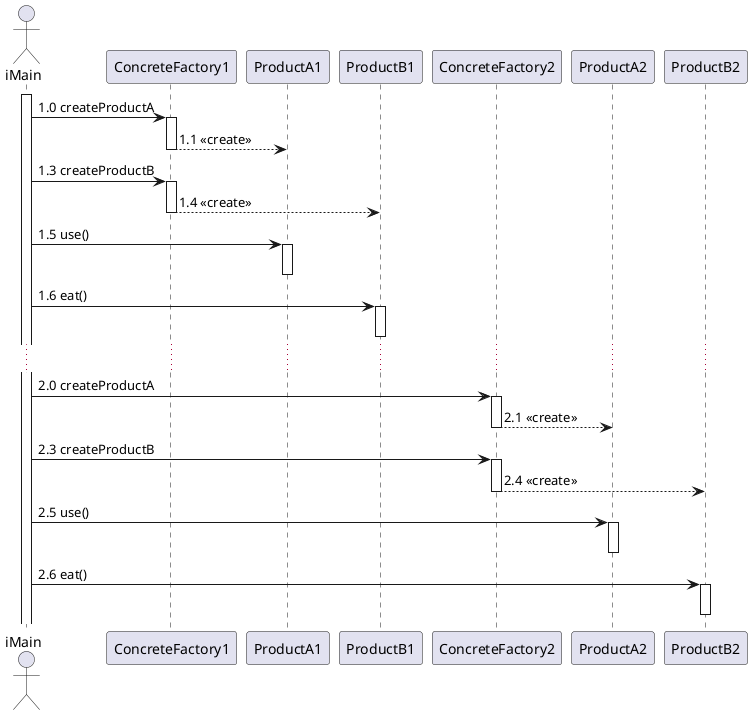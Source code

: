 @startuml mainframe
actor iMain
participant ConcreteFactory1

activate iMain
iMain -> ConcreteFactory1: 1.0 createProductA
activate ConcreteFactory1
ConcreteFactory1 --> ProductA1: 1.1 <<create>>
deactivate ConcreteFactory1

iMain -> ConcreteFactory1: 1.3 createProductB
activate ConcreteFactory1
ConcreteFactory1 --> ProductB1: 1.4 <<create>>
deactivate ConcreteFactory1

iMain -> ProductA1: 1.5 use()
activate ProductA1
deactivate ProductA1

iMain -> ProductB1: 1.6 eat()
activate ProductB1
deactivate ProductB1

......

iMain -> ConcreteFactory2: 2.0 createProductA
activate ConcreteFactory2
ConcreteFactory2 --> ProductA2: 2.1 <<create>>
deactivate ConcreteFactory2

iMain -> ConcreteFactory2: 2.3 createProductB
activate ConcreteFactory2
ConcreteFactory2 --> ProductB2: 2.4 <<create>>
deactivate ConcreteFactory2

iMain -> ProductA2: 2.5 use()
activate ProductA2
deactivate ProductA2

iMain -> ProductB2: 2.6 eat()
activate ProductB2
deactivate ProductB2
@enduml